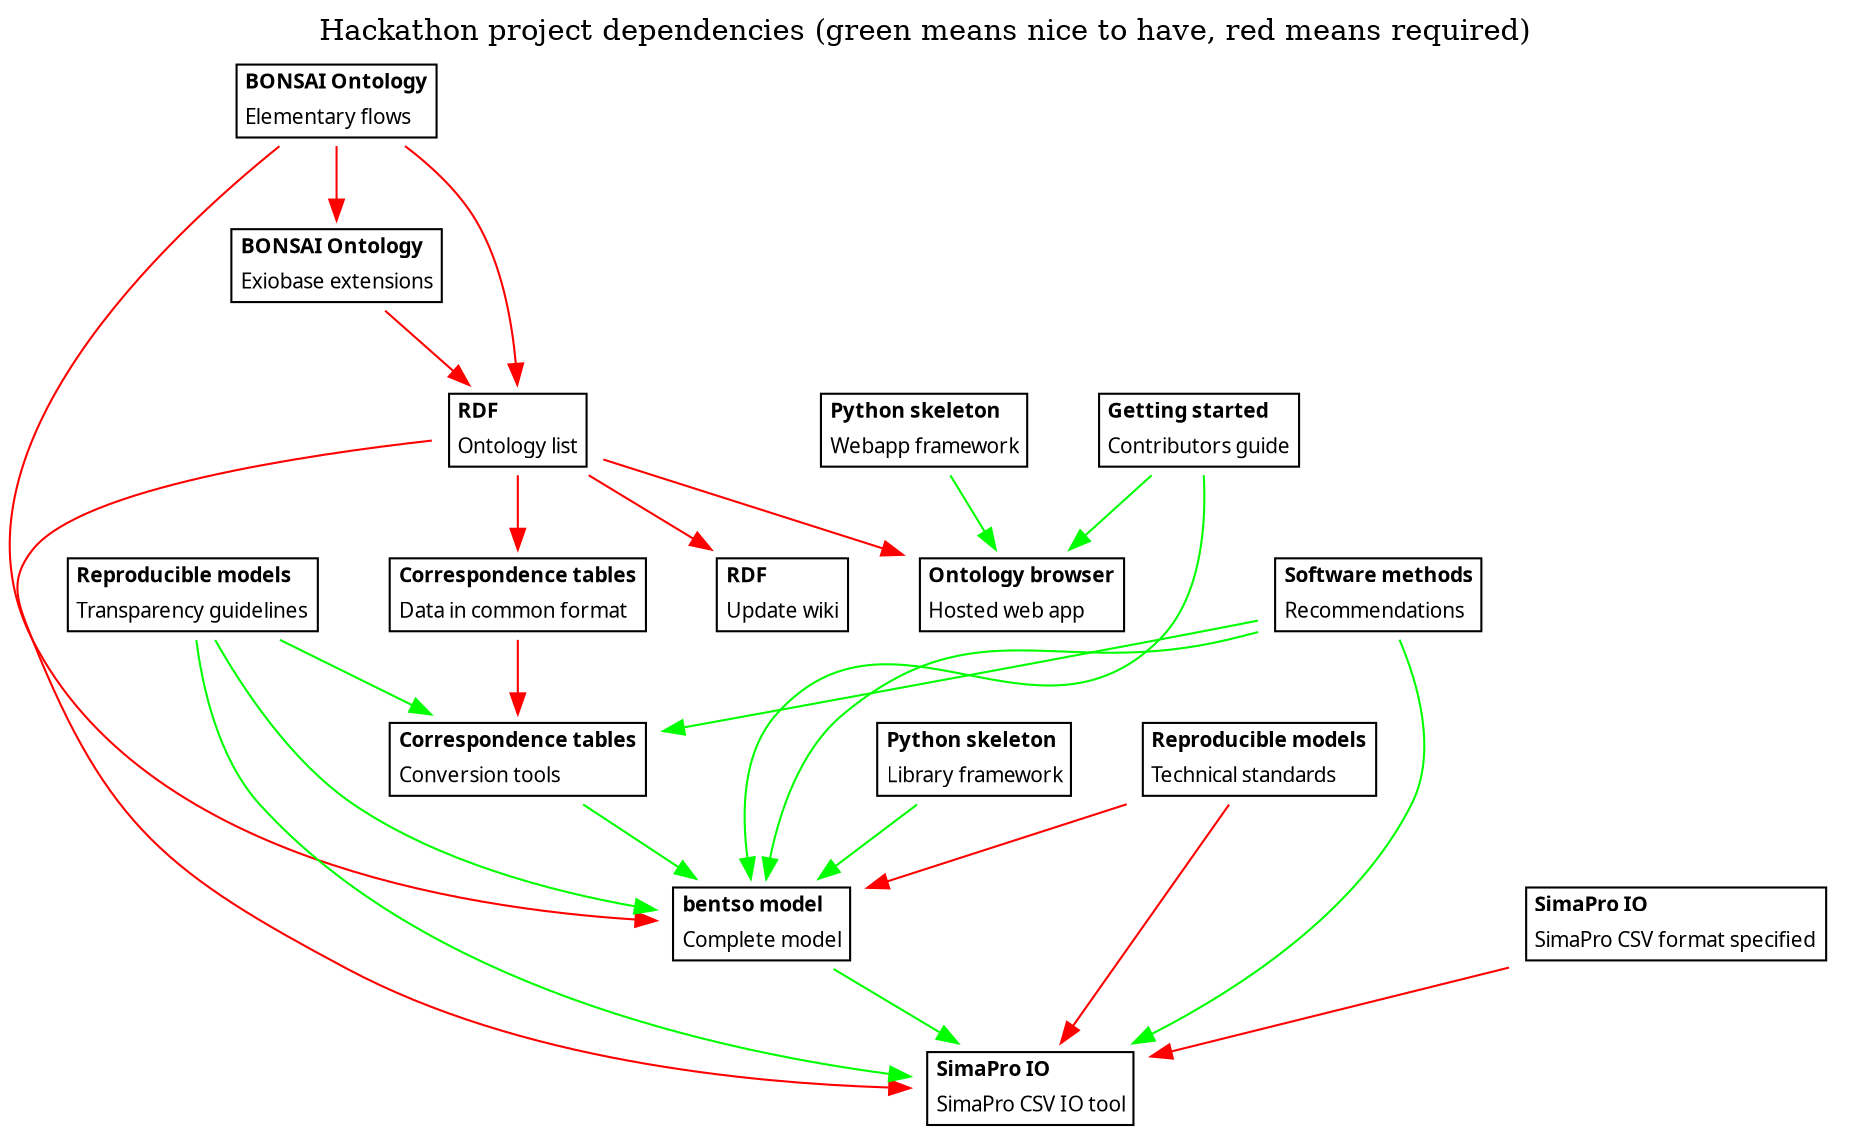 digraph D {
    // Build with dot project-dependencies.dot -O -Tpng
    // (needs graphviz installed)
    // See https://renenyffenegger.ch/notes/tools/Graphviz/examples/index for more formatting

    label = "Hackathon project dependencies (green means nice to have, red means required)";
    labelloc = "t"; // place the label at the top (b seems to be default)

    node [shape=plaintext fontname="Sans serif" fontsize="10"];

    elem_flows [ label=<
       <table border="1" cellborder="0" cellspacing="1">
         <tr><td align="left"><b>BONSAI Ontology</b></td></tr>
         <tr><td align="left">Elementary flows</td></tr>
       </table>
    >];

    skeleton [ label=<
       <table border="1" cellborder="0" cellspacing="1">
         <tr><td align="left"><b>Python skeleton</b></td></tr>
         <tr><td align="left">Library framework</td></tr>
       </table>
    >];

    webapp_skeleton [ label=<
       <table border="1" cellborder="0" cellspacing="1">
         <tr><td align="left"><b>Python skeleton</b></td></tr>
         <tr><td align="left">Webapp framework</td></tr>
       </table>
    >];

    bentso [ label=<
       <table border="1" cellborder="0" cellspacing="1">
         <tr><td align="left"><b>bentso model</b></td></tr>
         <tr><td align="left">Complete model</td></tr>
       </table>
    >];

    wiki [ label=<
       <table border="1" cellborder="0" cellspacing="1">
         <tr><td align="left"><b>RDF</b></td></tr>
         <tr><td align="left">Update wiki</td></tr>
       </table>
    >];

    ontologies [ label=<
       <table border="1" cellborder="0" cellspacing="1">
         <tr><td align="left"><b>RDF</b></td></tr>
         <tr><td align="left">Ontology list</td></tr>
       </table>
    >];

    exiobase [ label=<
       <table border="1" cellborder="0" cellspacing="1">
         <tr><td align="left"><b>BONSAI Ontology</b></td></tr>
         <tr><td align="left">Exiobase extensions</td></tr>
       </table>
    >];

    transparency [ label=<
       <table border="1" cellborder="0" cellspacing="1">
         <tr><td align="left"><b>Reproducible models</b></td></tr>
         <tr><td align="left">Transparency guidelines</td></tr>
       </table>
    >];

    tech_standards [ label=<
       <table border="1" cellborder="0" cellspacing="1">
         <tr><td align="left"><b>Reproducible models</b></td></tr>
         <tr><td align="left">Technical standards</td></tr>
       </table>
    >];

    software [ label=<
       <table border="1" cellborder="0" cellspacing="1">
         <tr><td align="left"><b>Software methods</b></td></tr>
         <tr><td align="left">Recommendations</td></tr>
       </table>
    >];

    started [ label=<
       <table border="1" cellborder="0" cellspacing="1">
         <tr><td align="left"><b>Getting started</b></td></tr>
         <tr><td align="left">Contributors guide</td></tr>
       </table>
    >];

    simapro [ label=<
       <table border="1" cellborder="0" cellspacing="1">
         <tr><td align="left"><b>SimaPro IO</b></td></tr>
         <tr><td align="left">SimaPro CSV IO tool</td></tr>
       </table>
    >];

    simapro_csv [ label=<
       <table border="1" cellborder="0" cellspacing="1">
         <tr><td align="left"><b>SimaPro IO</b></td></tr>
         <tr><td align="left">SimaPro CSV format specified</td></tr>
       </table>
    >];

    correspondence_software [ label=<
       <table border="1" cellborder="0" cellspacing="1">
         <tr><td align="left"><b>Correspondence tables</b></td></tr>
         <tr><td align="left">Conversion tools</td></tr>
       </table>
    >];

    correspondence_data [ label=<
       <table border="1" cellborder="0" cellspacing="1">
         <tr><td align="left"><b>Correspondence tables</b></td></tr>
         <tr><td align="left">Data in common format</td></tr>
       </table>
    >];

    browser [ label=<
       <table border="1" cellborder="0" cellspacing="1">
         <tr><td align="left"><b>Ontology browser</b></td></tr>
         <tr><td align="left">Hosted web app</td></tr>
       </table>
    >];

    skeleton -> bentso [color=green];
    elem_flows -> bentso [color=red];
    elem_flows -> ontologies [color=red];
    exiobase -> ontologies [color=red];
    ontologies -> wiki [color=red];
    ontologies -> browser [color=red];
    webapp_skeleton -> browser [color=green];
    transparency -> bentso [color=green];
    tech_standards -> bentso [color=red];
    started -> browser [color=green];
    started -> bentso [color=green];
    ontologies -> simapro [color=red];
    simapro_csv -> simapro [color=red];
    bentso -> simapro [color=green];
    transparency -> simapro [color=green];
    tech_standards -> simapro [color=red];
    software -> bentso [color=green];
    software -> simapro [color=green];
    software -> correspondence_software [color=green];
    transparency -> correspondence_software [color=green];
    correspondence_data -> correspondence_software [color=red];
    ontologies -> correspondence_data [color=red];
    correspondence_software -> bentso [color=green];
    elem_flows -> exiobase [color=red];


}

